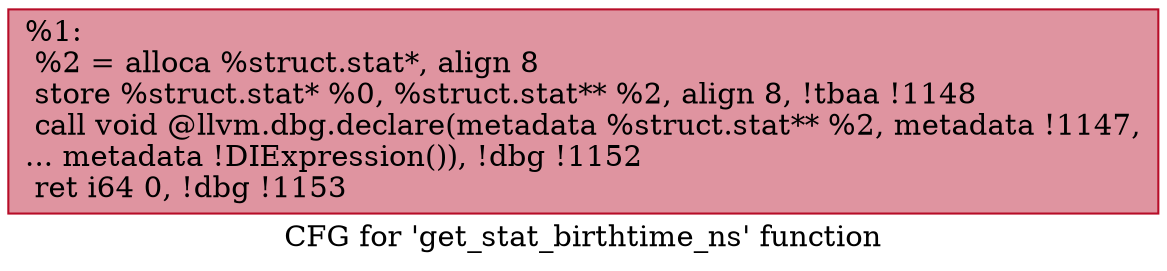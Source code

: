 digraph "CFG for 'get_stat_birthtime_ns' function" {
	label="CFG for 'get_stat_birthtime_ns' function";

	Node0x1840f80 [shape=record,color="#b70d28ff", style=filled, fillcolor="#b70d2870",label="{%1:\l  %2 = alloca %struct.stat*, align 8\l  store %struct.stat* %0, %struct.stat** %2, align 8, !tbaa !1148\l  call void @llvm.dbg.declare(metadata %struct.stat** %2, metadata !1147,\l... metadata !DIExpression()), !dbg !1152\l  ret i64 0, !dbg !1153\l}"];
}
